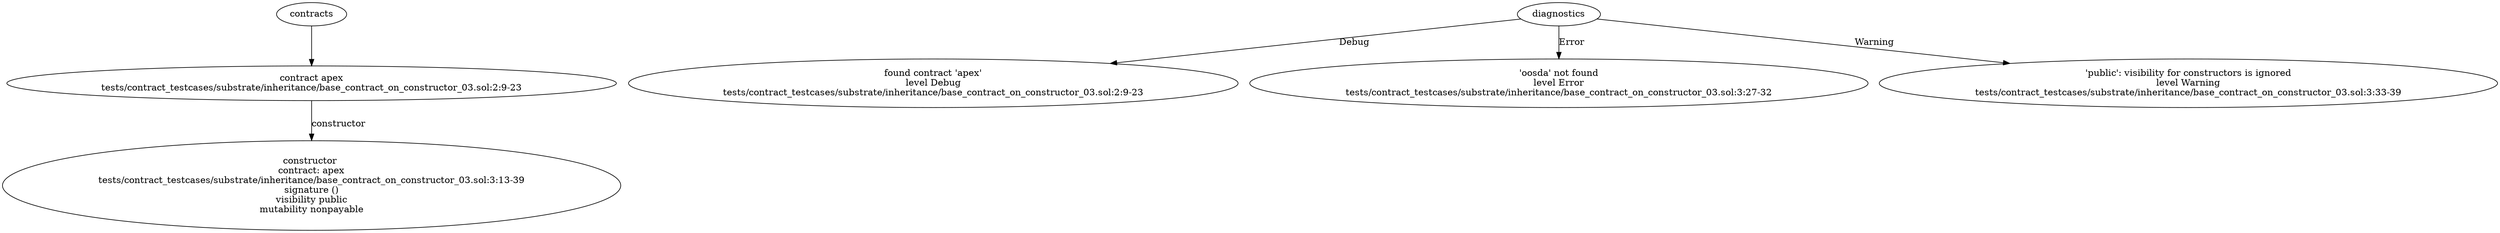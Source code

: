 strict digraph "tests/contract_testcases/substrate/inheritance/base_contract_on_constructor_03.sol" {
	contract [label="contract apex\ntests/contract_testcases/substrate/inheritance/base_contract_on_constructor_03.sol:2:9-23"]
	node_2 [label="constructor \ncontract: apex\ntests/contract_testcases/substrate/inheritance/base_contract_on_constructor_03.sol:3:13-39\nsignature ()\nvisibility public\nmutability nonpayable"]
	diagnostic [label="found contract 'apex'\nlevel Debug\ntests/contract_testcases/substrate/inheritance/base_contract_on_constructor_03.sol:2:9-23"]
	diagnostic_5 [label="'oosda' not found\nlevel Error\ntests/contract_testcases/substrate/inheritance/base_contract_on_constructor_03.sol:3:27-32"]
	diagnostic_6 [label="'public': visibility for constructors is ignored\nlevel Warning\ntests/contract_testcases/substrate/inheritance/base_contract_on_constructor_03.sol:3:33-39"]
	contracts -> contract
	contract -> node_2 [label="constructor"]
	diagnostics -> diagnostic [label="Debug"]
	diagnostics -> diagnostic_5 [label="Error"]
	diagnostics -> diagnostic_6 [label="Warning"]
}
